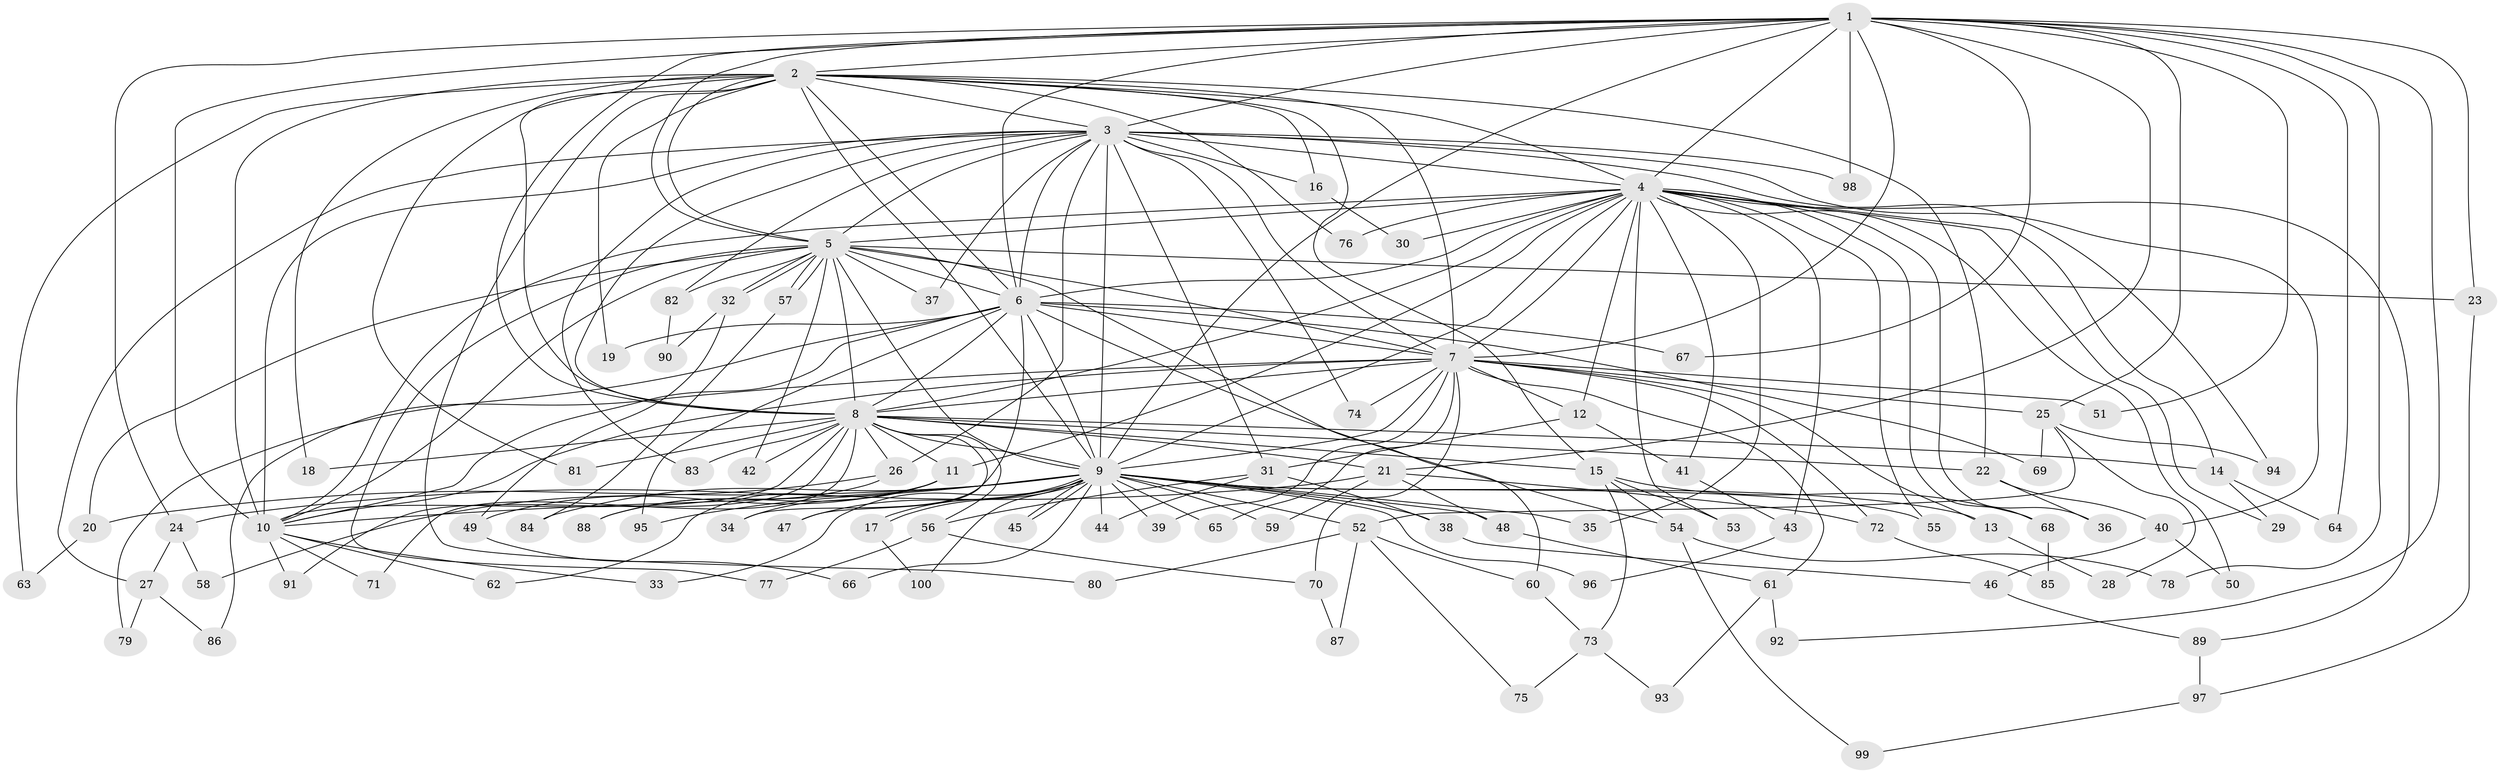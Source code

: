 // Generated by graph-tools (version 1.1) at 2025/38/02/21/25 10:38:53]
// undirected, 100 vertices, 225 edges
graph export_dot {
graph [start="1"]
  node [color=gray90,style=filled];
  1;
  2;
  3;
  4;
  5;
  6;
  7;
  8;
  9;
  10;
  11;
  12;
  13;
  14;
  15;
  16;
  17;
  18;
  19;
  20;
  21;
  22;
  23;
  24;
  25;
  26;
  27;
  28;
  29;
  30;
  31;
  32;
  33;
  34;
  35;
  36;
  37;
  38;
  39;
  40;
  41;
  42;
  43;
  44;
  45;
  46;
  47;
  48;
  49;
  50;
  51;
  52;
  53;
  54;
  55;
  56;
  57;
  58;
  59;
  60;
  61;
  62;
  63;
  64;
  65;
  66;
  67;
  68;
  69;
  70;
  71;
  72;
  73;
  74;
  75;
  76;
  77;
  78;
  79;
  80;
  81;
  82;
  83;
  84;
  85;
  86;
  87;
  88;
  89;
  90;
  91;
  92;
  93;
  94;
  95;
  96;
  97;
  98;
  99;
  100;
  1 -- 2;
  1 -- 3;
  1 -- 4;
  1 -- 5;
  1 -- 6;
  1 -- 7;
  1 -- 8;
  1 -- 9;
  1 -- 10;
  1 -- 21;
  1 -- 23;
  1 -- 24;
  1 -- 25;
  1 -- 51;
  1 -- 64;
  1 -- 67;
  1 -- 78;
  1 -- 92;
  1 -- 98;
  2 -- 3;
  2 -- 4;
  2 -- 5;
  2 -- 6;
  2 -- 7;
  2 -- 8;
  2 -- 9;
  2 -- 10;
  2 -- 15;
  2 -- 16;
  2 -- 18;
  2 -- 19;
  2 -- 22;
  2 -- 63;
  2 -- 76;
  2 -- 80;
  2 -- 81;
  3 -- 4;
  3 -- 5;
  3 -- 6;
  3 -- 7;
  3 -- 8;
  3 -- 9;
  3 -- 10;
  3 -- 16;
  3 -- 26;
  3 -- 27;
  3 -- 31;
  3 -- 37;
  3 -- 40;
  3 -- 74;
  3 -- 82;
  3 -- 83;
  3 -- 94;
  3 -- 98;
  4 -- 5;
  4 -- 6;
  4 -- 7;
  4 -- 8;
  4 -- 9;
  4 -- 10;
  4 -- 11;
  4 -- 12;
  4 -- 14;
  4 -- 29;
  4 -- 30;
  4 -- 35;
  4 -- 36;
  4 -- 41;
  4 -- 43;
  4 -- 50;
  4 -- 53;
  4 -- 55;
  4 -- 68;
  4 -- 76;
  4 -- 89;
  5 -- 6;
  5 -- 7;
  5 -- 8;
  5 -- 9;
  5 -- 10;
  5 -- 20;
  5 -- 23;
  5 -- 32;
  5 -- 32;
  5 -- 37;
  5 -- 42;
  5 -- 57;
  5 -- 57;
  5 -- 60;
  5 -- 77;
  5 -- 82;
  6 -- 7;
  6 -- 8;
  6 -- 9;
  6 -- 10;
  6 -- 19;
  6 -- 34;
  6 -- 54;
  6 -- 67;
  6 -- 69;
  6 -- 79;
  6 -- 95;
  7 -- 8;
  7 -- 9;
  7 -- 10;
  7 -- 12;
  7 -- 13;
  7 -- 25;
  7 -- 39;
  7 -- 51;
  7 -- 61;
  7 -- 65;
  7 -- 70;
  7 -- 72;
  7 -- 74;
  7 -- 86;
  8 -- 9;
  8 -- 10;
  8 -- 11;
  8 -- 14;
  8 -- 15;
  8 -- 18;
  8 -- 21;
  8 -- 22;
  8 -- 26;
  8 -- 42;
  8 -- 47;
  8 -- 56;
  8 -- 71;
  8 -- 81;
  8 -- 83;
  8 -- 91;
  9 -- 10;
  9 -- 13;
  9 -- 17;
  9 -- 17;
  9 -- 20;
  9 -- 33;
  9 -- 35;
  9 -- 38;
  9 -- 39;
  9 -- 44;
  9 -- 45;
  9 -- 45;
  9 -- 47;
  9 -- 48;
  9 -- 52;
  9 -- 55;
  9 -- 59;
  9 -- 65;
  9 -- 66;
  9 -- 84;
  9 -- 95;
  9 -- 96;
  9 -- 100;
  10 -- 33;
  10 -- 62;
  10 -- 71;
  10 -- 91;
  11 -- 34;
  11 -- 49;
  11 -- 62;
  11 -- 88;
  12 -- 31;
  12 -- 41;
  13 -- 28;
  14 -- 29;
  14 -- 64;
  15 -- 53;
  15 -- 54;
  15 -- 68;
  15 -- 73;
  16 -- 30;
  17 -- 100;
  20 -- 63;
  21 -- 24;
  21 -- 48;
  21 -- 59;
  21 -- 72;
  22 -- 36;
  22 -- 40;
  23 -- 97;
  24 -- 27;
  24 -- 58;
  25 -- 28;
  25 -- 52;
  25 -- 69;
  25 -- 94;
  26 -- 58;
  26 -- 88;
  27 -- 79;
  27 -- 86;
  31 -- 38;
  31 -- 44;
  31 -- 56;
  32 -- 49;
  32 -- 90;
  38 -- 46;
  40 -- 46;
  40 -- 50;
  41 -- 43;
  43 -- 96;
  46 -- 89;
  48 -- 61;
  49 -- 66;
  52 -- 60;
  52 -- 75;
  52 -- 80;
  52 -- 87;
  54 -- 78;
  54 -- 99;
  56 -- 70;
  56 -- 77;
  57 -- 84;
  60 -- 73;
  61 -- 92;
  61 -- 93;
  68 -- 85;
  70 -- 87;
  72 -- 85;
  73 -- 75;
  73 -- 93;
  82 -- 90;
  89 -- 97;
  97 -- 99;
}
